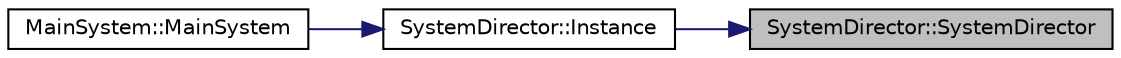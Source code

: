 digraph "SystemDirector::SystemDirector"
{
 // LATEX_PDF_SIZE
  edge [fontname="Helvetica",fontsize="10",labelfontname="Helvetica",labelfontsize="10"];
  node [fontname="Helvetica",fontsize="10",shape=record];
  rankdir="RL";
  Node1 [label="SystemDirector::SystemDirector",height=0.2,width=0.4,color="black", fillcolor="grey75", style="filled", fontcolor="black",tooltip=" "];
  Node1 -> Node2 [dir="back",color="midnightblue",fontsize="10",style="solid",fontname="Helvetica"];
  Node2 [label="SystemDirector::Instance",height=0.2,width=0.4,color="black", fillcolor="white", style="filled",URL="$class_system_director.html#a98295882d87874f008047fb884a42421",tooltip="Статический метод для получения экземпляра класса."];
  Node2 -> Node3 [dir="back",color="midnightblue",fontsize="10",style="solid",fontname="Helvetica"];
  Node3 [label="MainSystem::MainSystem",height=0.2,width=0.4,color="black", fillcolor="white", style="filled",URL="$class_main_system.html#aed9d007c8b9294f4ff8d578675d53b22",tooltip=" "];
}
